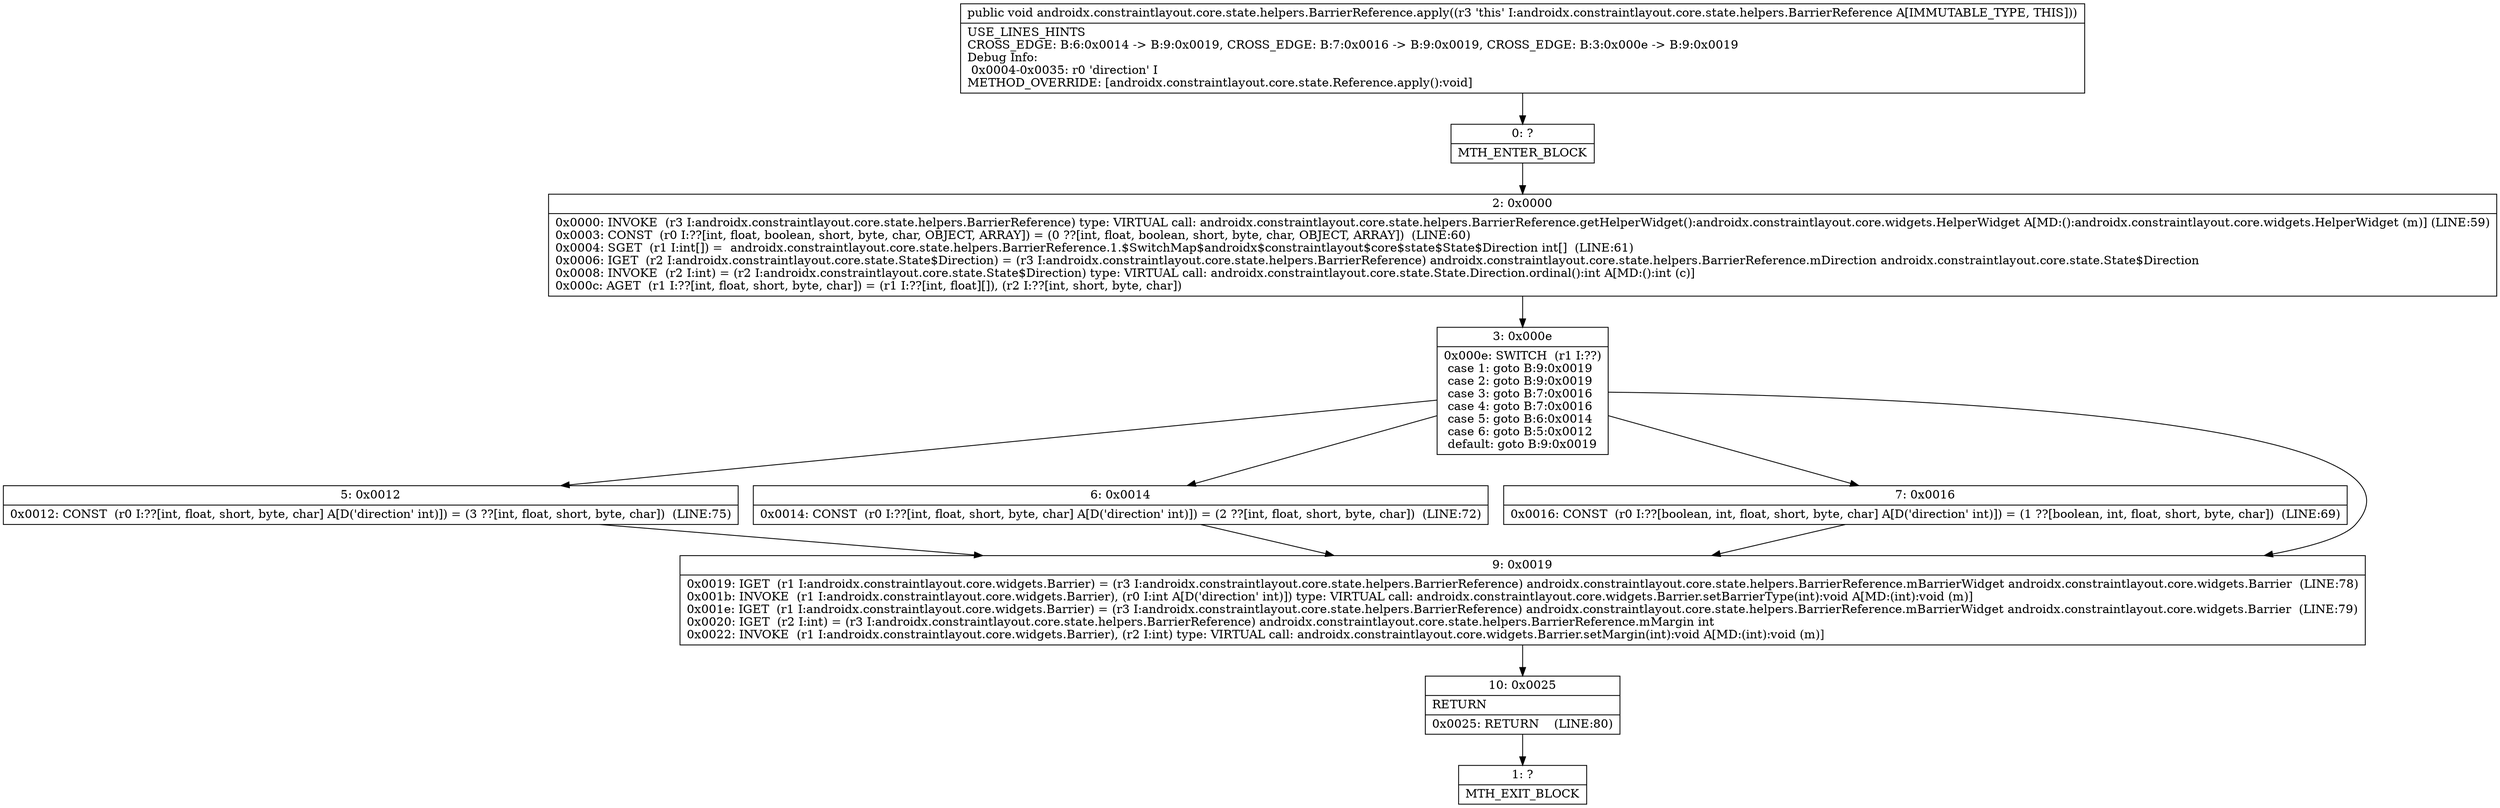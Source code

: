 digraph "CFG forandroidx.constraintlayout.core.state.helpers.BarrierReference.apply()V" {
Node_0 [shape=record,label="{0\:\ ?|MTH_ENTER_BLOCK\l}"];
Node_2 [shape=record,label="{2\:\ 0x0000|0x0000: INVOKE  (r3 I:androidx.constraintlayout.core.state.helpers.BarrierReference) type: VIRTUAL call: androidx.constraintlayout.core.state.helpers.BarrierReference.getHelperWidget():androidx.constraintlayout.core.widgets.HelperWidget A[MD:():androidx.constraintlayout.core.widgets.HelperWidget (m)] (LINE:59)\l0x0003: CONST  (r0 I:??[int, float, boolean, short, byte, char, OBJECT, ARRAY]) = (0 ??[int, float, boolean, short, byte, char, OBJECT, ARRAY])  (LINE:60)\l0x0004: SGET  (r1 I:int[]) =  androidx.constraintlayout.core.state.helpers.BarrierReference.1.$SwitchMap$androidx$constraintlayout$core$state$State$Direction int[]  (LINE:61)\l0x0006: IGET  (r2 I:androidx.constraintlayout.core.state.State$Direction) = (r3 I:androidx.constraintlayout.core.state.helpers.BarrierReference) androidx.constraintlayout.core.state.helpers.BarrierReference.mDirection androidx.constraintlayout.core.state.State$Direction \l0x0008: INVOKE  (r2 I:int) = (r2 I:androidx.constraintlayout.core.state.State$Direction) type: VIRTUAL call: androidx.constraintlayout.core.state.State.Direction.ordinal():int A[MD:():int (c)]\l0x000c: AGET  (r1 I:??[int, float, short, byte, char]) = (r1 I:??[int, float][]), (r2 I:??[int, short, byte, char]) \l}"];
Node_3 [shape=record,label="{3\:\ 0x000e|0x000e: SWITCH  (r1 I:??)\l case 1: goto B:9:0x0019\l case 2: goto B:9:0x0019\l case 3: goto B:7:0x0016\l case 4: goto B:7:0x0016\l case 5: goto B:6:0x0014\l case 6: goto B:5:0x0012\l default: goto B:9:0x0019 \l}"];
Node_5 [shape=record,label="{5\:\ 0x0012|0x0012: CONST  (r0 I:??[int, float, short, byte, char] A[D('direction' int)]) = (3 ??[int, float, short, byte, char])  (LINE:75)\l}"];
Node_6 [shape=record,label="{6\:\ 0x0014|0x0014: CONST  (r0 I:??[int, float, short, byte, char] A[D('direction' int)]) = (2 ??[int, float, short, byte, char])  (LINE:72)\l}"];
Node_7 [shape=record,label="{7\:\ 0x0016|0x0016: CONST  (r0 I:??[boolean, int, float, short, byte, char] A[D('direction' int)]) = (1 ??[boolean, int, float, short, byte, char])  (LINE:69)\l}"];
Node_9 [shape=record,label="{9\:\ 0x0019|0x0019: IGET  (r1 I:androidx.constraintlayout.core.widgets.Barrier) = (r3 I:androidx.constraintlayout.core.state.helpers.BarrierReference) androidx.constraintlayout.core.state.helpers.BarrierReference.mBarrierWidget androidx.constraintlayout.core.widgets.Barrier  (LINE:78)\l0x001b: INVOKE  (r1 I:androidx.constraintlayout.core.widgets.Barrier), (r0 I:int A[D('direction' int)]) type: VIRTUAL call: androidx.constraintlayout.core.widgets.Barrier.setBarrierType(int):void A[MD:(int):void (m)]\l0x001e: IGET  (r1 I:androidx.constraintlayout.core.widgets.Barrier) = (r3 I:androidx.constraintlayout.core.state.helpers.BarrierReference) androidx.constraintlayout.core.state.helpers.BarrierReference.mBarrierWidget androidx.constraintlayout.core.widgets.Barrier  (LINE:79)\l0x0020: IGET  (r2 I:int) = (r3 I:androidx.constraintlayout.core.state.helpers.BarrierReference) androidx.constraintlayout.core.state.helpers.BarrierReference.mMargin int \l0x0022: INVOKE  (r1 I:androidx.constraintlayout.core.widgets.Barrier), (r2 I:int) type: VIRTUAL call: androidx.constraintlayout.core.widgets.Barrier.setMargin(int):void A[MD:(int):void (m)]\l}"];
Node_10 [shape=record,label="{10\:\ 0x0025|RETURN\l|0x0025: RETURN    (LINE:80)\l}"];
Node_1 [shape=record,label="{1\:\ ?|MTH_EXIT_BLOCK\l}"];
MethodNode[shape=record,label="{public void androidx.constraintlayout.core.state.helpers.BarrierReference.apply((r3 'this' I:androidx.constraintlayout.core.state.helpers.BarrierReference A[IMMUTABLE_TYPE, THIS]))  | USE_LINES_HINTS\lCROSS_EDGE: B:6:0x0014 \-\> B:9:0x0019, CROSS_EDGE: B:7:0x0016 \-\> B:9:0x0019, CROSS_EDGE: B:3:0x000e \-\> B:9:0x0019\lDebug Info:\l  0x0004\-0x0035: r0 'direction' I\lMETHOD_OVERRIDE: [androidx.constraintlayout.core.state.Reference.apply():void]\l}"];
MethodNode -> Node_0;Node_0 -> Node_2;
Node_2 -> Node_3;
Node_3 -> Node_5;
Node_3 -> Node_6;
Node_3 -> Node_7;
Node_3 -> Node_9;
Node_5 -> Node_9;
Node_6 -> Node_9;
Node_7 -> Node_9;
Node_9 -> Node_10;
Node_10 -> Node_1;
}

